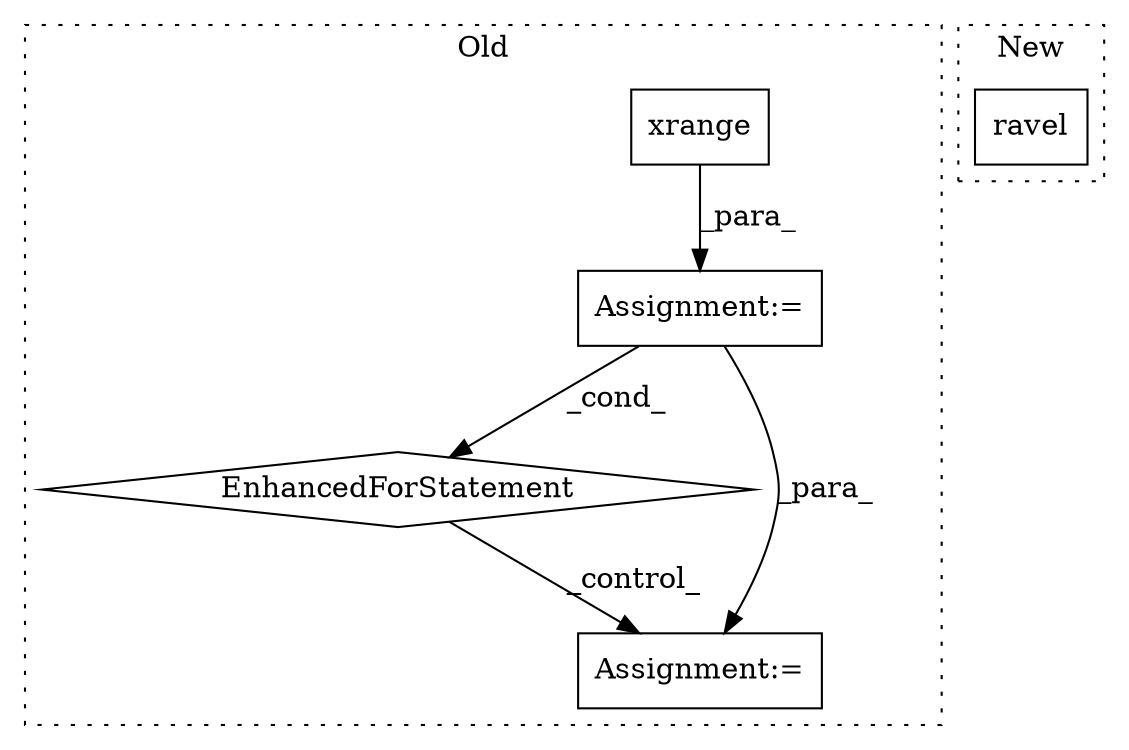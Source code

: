 digraph G {
subgraph cluster0 {
1 [label="xrange" a="32" s="1889,1933" l="7,1" shape="box"];
3 [label="EnhancedForStatement" a="70" s="1823,1934" l="53,2" shape="diamond"];
4 [label="Assignment:=" a="7" s="1823,1934" l="53,2" shape="box"];
5 [label="Assignment:=" a="7" s="2111" l="1" shape="box"];
label = "Old";
style="dotted";
}
subgraph cluster1 {
2 [label="ravel" a="32" s="1855,1876" l="6,1" shape="box"];
label = "New";
style="dotted";
}
1 -> 4 [label="_para_"];
3 -> 5 [label="_control_"];
4 -> 3 [label="_cond_"];
4 -> 5 [label="_para_"];
}